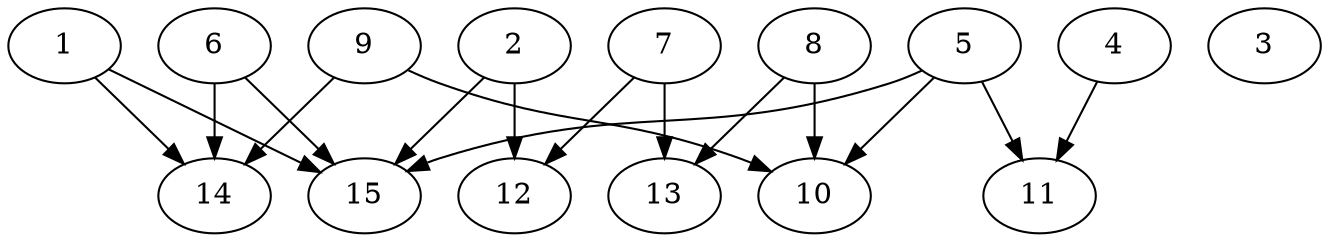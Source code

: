 // DAG automatically generated by daggen at Thu Oct  3 13:59:27 2019
// ./daggen --dot -n 15 --ccr 0.5 --fat 0.9 --regular 0.7 --density 0.5 --mindata 5242880 --maxdata 52428800 
digraph G {
  1 [size="101742592", alpha="0.10", expect_size="50871296"] 
  1 -> 14 [size ="50871296"]
  1 -> 15 [size ="50871296"]
  2 [size="33755136", alpha="0.14", expect_size="16877568"] 
  2 -> 12 [size ="16877568"]
  2 -> 15 [size ="16877568"]
  3 [size="43005952", alpha="0.01", expect_size="21502976"] 
  4 [size="69574656", alpha="0.08", expect_size="34787328"] 
  4 -> 11 [size ="34787328"]
  5 [size="69453824", alpha="0.16", expect_size="34726912"] 
  5 -> 10 [size ="34726912"]
  5 -> 11 [size ="34726912"]
  5 -> 15 [size ="34726912"]
  6 [size="79454208", alpha="0.08", expect_size="39727104"] 
  6 -> 14 [size ="39727104"]
  6 -> 15 [size ="39727104"]
  7 [size="59498496", alpha="0.02", expect_size="29749248"] 
  7 -> 12 [size ="29749248"]
  7 -> 13 [size ="29749248"]
  8 [size="73596928", alpha="0.14", expect_size="36798464"] 
  8 -> 10 [size ="36798464"]
  8 -> 13 [size ="36798464"]
  9 [size="103340032", alpha="0.09", expect_size="51670016"] 
  9 -> 10 [size ="51670016"]
  9 -> 14 [size ="51670016"]
  10 [size="65245184", alpha="0.14", expect_size="32622592"] 
  11 [size="68380672", alpha="0.00", expect_size="34190336"] 
  12 [size="19599360", alpha="0.19", expect_size="9799680"] 
  13 [size="83986432", alpha="0.11", expect_size="41993216"] 
  14 [size="89643008", alpha="0.14", expect_size="44821504"] 
  15 [size="31287296", alpha="0.08", expect_size="15643648"] 
}
